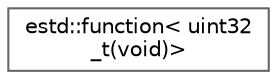 digraph "Graphical Class Hierarchy"
{
 // LATEX_PDF_SIZE
  bgcolor="transparent";
  edge [fontname=Helvetica,fontsize=10,labelfontname=Helvetica,labelfontsize=10];
  node [fontname=Helvetica,fontsize=10,shape=box,height=0.2,width=0.4];
  rankdir="LR";
  Node0 [id="Node000000",label="estd::function\< uint32\l_t(void)\>",height=0.2,width=0.4,color="grey40", fillcolor="white", style="filled",URL="$d9/d1f/structestd_1_1function.html",tooltip=" "];
}
